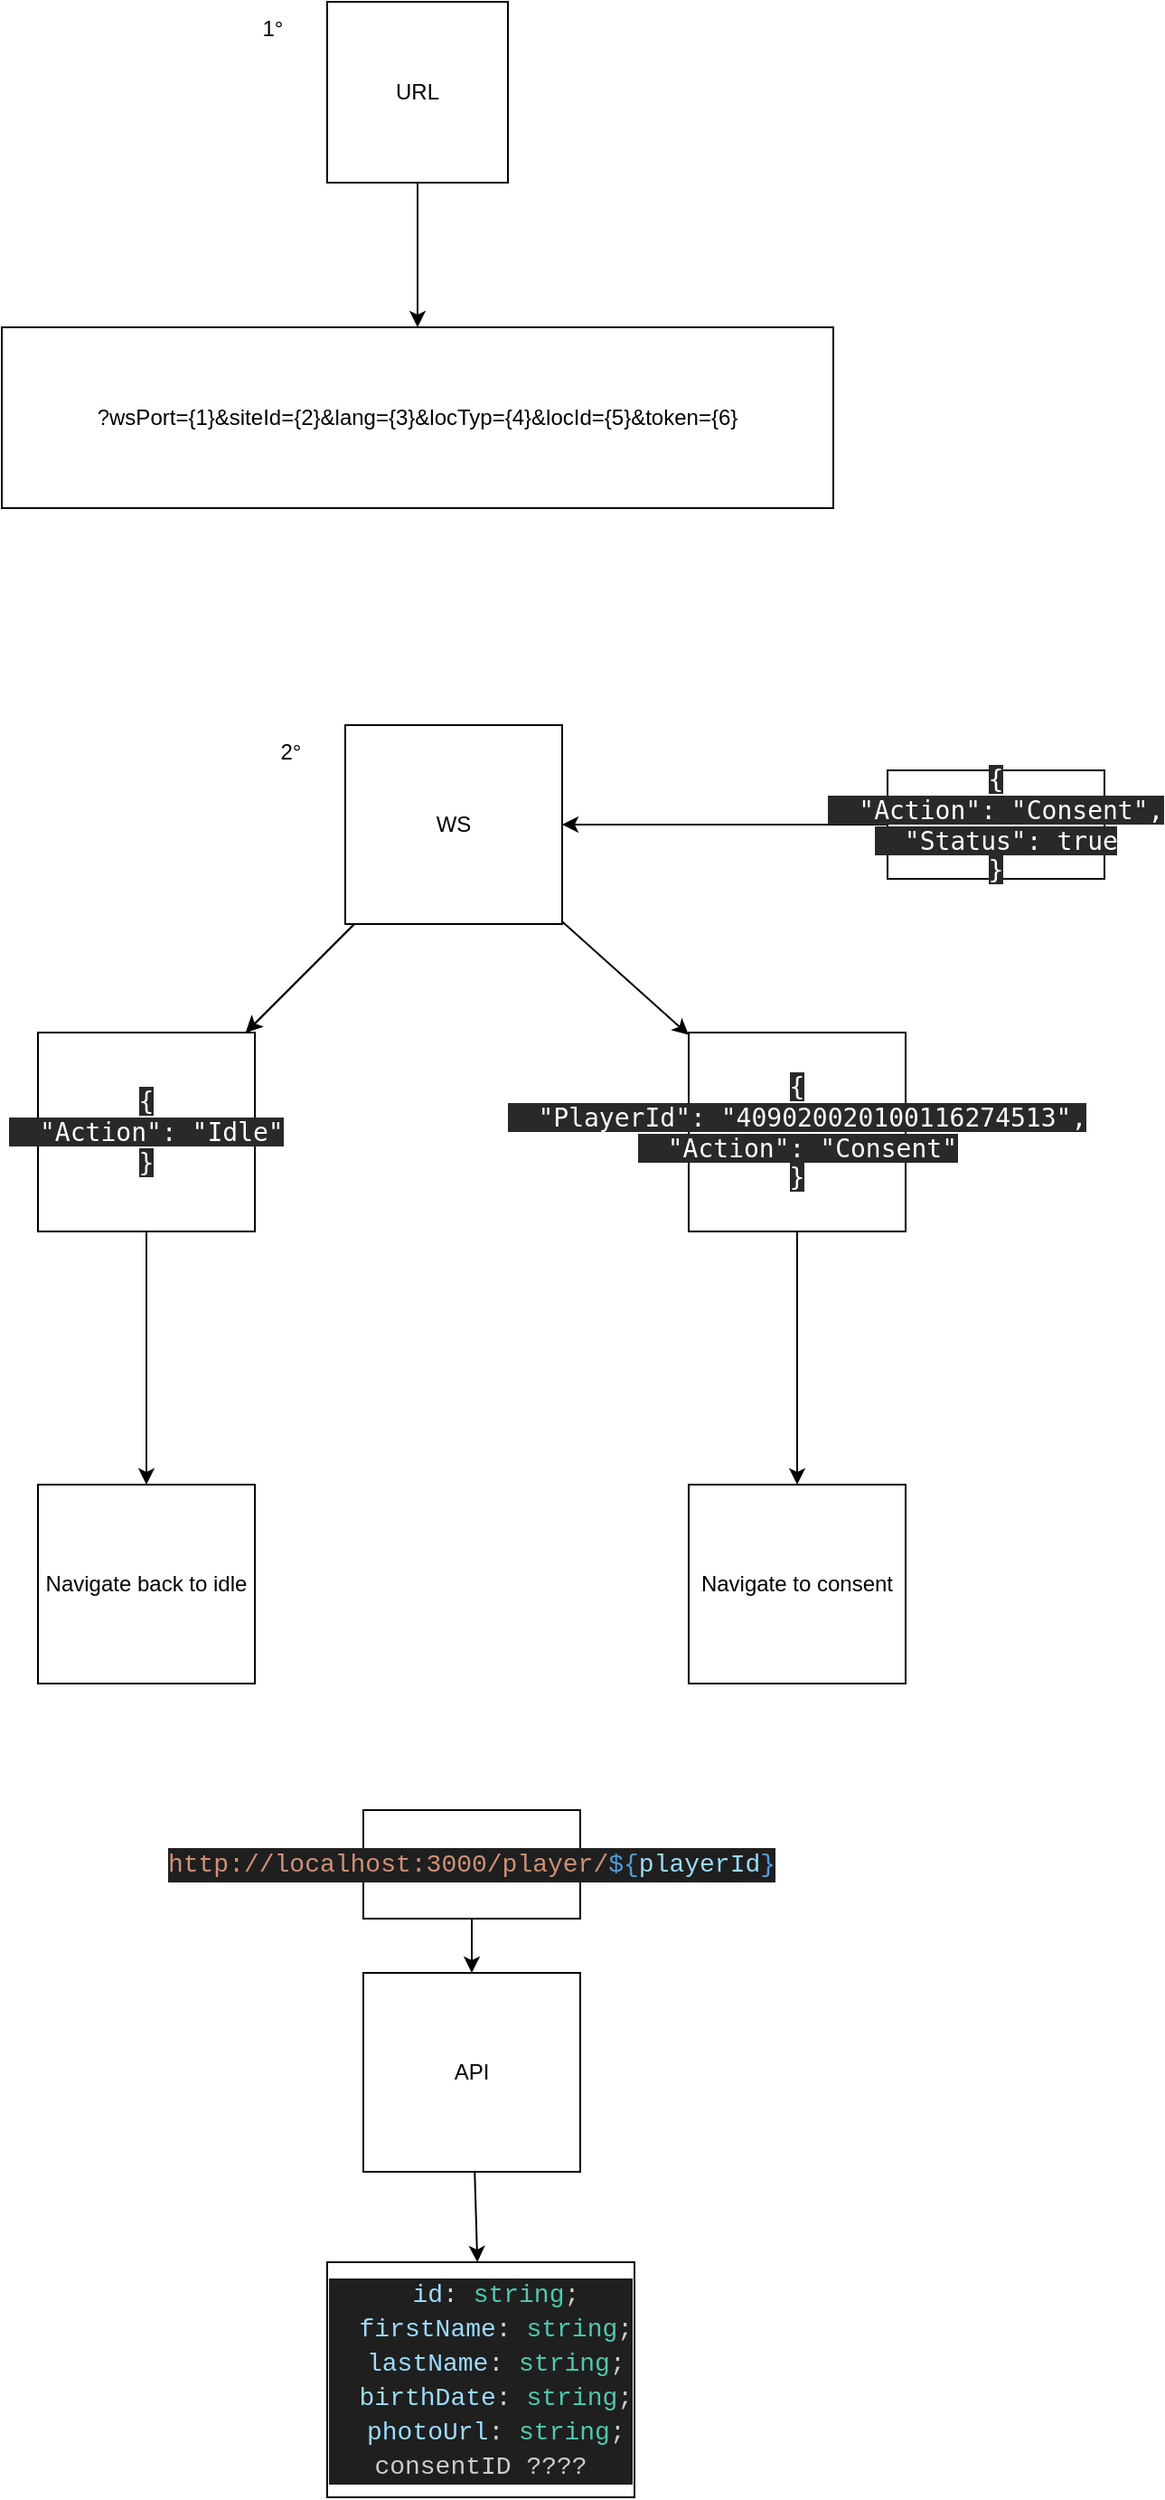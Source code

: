 <mxfile>
    <diagram id="Gdkdi3OXVVvYEZQIb-Hg" name="Page-1">
        <mxGraphModel dx="1409" dy="712" grid="1" gridSize="10" guides="1" tooltips="1" connect="1" arrows="1" fold="1" page="1" pageScale="1" pageWidth="850" pageHeight="1100" math="0" shadow="0">
            <root>
                <mxCell id="0"/>
                <mxCell id="1" parent="0"/>
                <mxCell id="5" value="" style="edgeStyle=none;html=1;" parent="1" source="2" target="4" edge="1">
                    <mxGeometry relative="1" as="geometry"/>
                </mxCell>
                <mxCell id="2" value="URL" style="rounded=0;whiteSpace=wrap;html=1;" parent="1" vertex="1">
                    <mxGeometry x="40" y="280" width="100" height="100" as="geometry"/>
                </mxCell>
                <mxCell id="4" value="&lt;span data-teams=&quot;true&quot;&gt;?wsPort={1}&amp;amp;siteId={2}&amp;amp;lang={3}&amp;amp;locTyp={4}&amp;amp;locId={5}&amp;amp;token={6}&lt;/span&gt;" style="rounded=0;whiteSpace=wrap;html=1;" parent="1" vertex="1">
                    <mxGeometry x="-140" y="460" width="460" height="100" as="geometry"/>
                </mxCell>
                <mxCell id="11" value="" style="edgeStyle=none;html=1;" parent="1" source="7" target="10" edge="1">
                    <mxGeometry relative="1" as="geometry"/>
                </mxCell>
                <mxCell id="14" value="" style="edgeStyle=none;html=1;" parent="1" source="7" target="10" edge="1">
                    <mxGeometry relative="1" as="geometry"/>
                </mxCell>
                <mxCell id="16" value="" style="edgeStyle=none;html=1;" parent="1" source="7" target="15" edge="1">
                    <mxGeometry relative="1" as="geometry"/>
                </mxCell>
                <mxCell id="7" value="WS" style="rounded=0;whiteSpace=wrap;html=1;" parent="1" vertex="1">
                    <mxGeometry x="50" y="680" width="120" height="110" as="geometry"/>
                </mxCell>
                <mxCell id="8" value="1°" style="text;html=1;align=center;verticalAlign=middle;whiteSpace=wrap;rounded=0;" parent="1" vertex="1">
                    <mxGeometry x="-20" y="280" width="60" height="30" as="geometry"/>
                </mxCell>
                <mxCell id="9" value="2°" style="text;html=1;align=center;verticalAlign=middle;whiteSpace=wrap;rounded=0;" parent="1" vertex="1">
                    <mxGeometry x="-10" y="680" width="60" height="30" as="geometry"/>
                </mxCell>
                <mxCell id="18" value="" style="edgeStyle=none;html=1;" parent="1" source="10" target="17" edge="1">
                    <mxGeometry relative="1" as="geometry"/>
                </mxCell>
                <mxCell id="10" value="&lt;span style=&quot;color: rgb(255, 255, 255); font-family: &amp;quot;Cascadia Mono&amp;quot;, Consolas, ui-monospace, Menlo, Monaco, monospace; font-size: 14px; text-align: start; white-space: pre; background-color: rgb(41, 41, 41);&quot;&gt;{&lt;/span&gt;&lt;br style=&quot;-webkit-font-smoothing: antialiased; box-sizing: border-box; color: rgb(255, 255, 255); font-family: &amp;quot;Cascadia Mono&amp;quot;, Consolas, ui-monospace, Menlo, Monaco, monospace; font-size: 14px; text-align: start; white-space: pre;&quot;&gt;&lt;span style=&quot;color: rgb(255, 255, 255); font-family: &amp;quot;Cascadia Mono&amp;quot;, Consolas, ui-monospace, Menlo, Monaco, monospace; font-size: 14px; text-align: start; white-space: pre; background-color: rgb(41, 41, 41);&quot;&gt;&amp;nbsp;&amp;nbsp;&quot;Action&quot;: &quot;Idle&quot;&lt;/span&gt;&lt;br style=&quot;-webkit-font-smoothing: antialiased; box-sizing: border-box; color: rgb(255, 255, 255); font-family: &amp;quot;Cascadia Mono&amp;quot;, Consolas, ui-monospace, Menlo, Monaco, monospace; font-size: 14px; text-align: start; white-space: pre;&quot;&gt;&lt;span style=&quot;color: rgb(255, 255, 255); font-family: &amp;quot;Cascadia Mono&amp;quot;, Consolas, ui-monospace, Menlo, Monaco, monospace; font-size: 14px; text-align: start; white-space: pre; background-color: rgb(41, 41, 41);&quot;&gt;}&lt;/span&gt;" style="rounded=0;whiteSpace=wrap;html=1;" parent="1" vertex="1">
                    <mxGeometry x="-120" y="850" width="120" height="110" as="geometry"/>
                </mxCell>
                <mxCell id="20" value="" style="edgeStyle=none;html=1;" parent="1" source="15" target="19" edge="1">
                    <mxGeometry relative="1" as="geometry"/>
                </mxCell>
                <mxCell id="15" value="&lt;span style=&quot;color: rgb(255, 255, 255); font-family: &amp;quot;Cascadia Mono&amp;quot;, Consolas, ui-monospace, Menlo, Monaco, monospace; font-size: 14px; text-align: start; white-space: pre; background-color: rgb(41, 41, 41);&quot;&gt;{&lt;/span&gt;&lt;br style=&quot;-webkit-font-smoothing: antialiased; box-sizing: border-box; color: rgb(255, 255, 255); font-family: &amp;quot;Cascadia Mono&amp;quot;, Consolas, ui-monospace, Menlo, Monaco, monospace; font-size: 14px; text-align: start; white-space: pre;&quot;&gt;&lt;span style=&quot;color: rgb(255, 255, 255); font-family: &amp;quot;Cascadia Mono&amp;quot;, Consolas, ui-monospace, Menlo, Monaco, monospace; font-size: 14px; text-align: start; white-space: pre; background-color: rgb(41, 41, 41);&quot;&gt;&amp;nbsp;&amp;nbsp;&quot;PlayerId&quot;: &quot;409020020100116274513&quot;,&lt;/span&gt;&lt;br style=&quot;-webkit-font-smoothing: antialiased; box-sizing: border-box; color: rgb(255, 255, 255); font-family: &amp;quot;Cascadia Mono&amp;quot;, Consolas, ui-monospace, Menlo, Monaco, monospace; font-size: 14px; text-align: start; white-space: pre;&quot;&gt;&lt;span style=&quot;color: rgb(255, 255, 255); font-family: &amp;quot;Cascadia Mono&amp;quot;, Consolas, ui-monospace, Menlo, Monaco, monospace; font-size: 14px; text-align: start; white-space: pre; background-color: rgb(41, 41, 41);&quot;&gt;&amp;nbsp;&amp;nbsp;&quot;Action&quot;: &quot;Consent&quot;&lt;/span&gt;&lt;br style=&quot;-webkit-font-smoothing: antialiased; box-sizing: border-box; color: rgb(255, 255, 255); font-family: &amp;quot;Cascadia Mono&amp;quot;, Consolas, ui-monospace, Menlo, Monaco, monospace; font-size: 14px; text-align: start; white-space: pre;&quot;&gt;&lt;span style=&quot;color: rgb(255, 255, 255); font-family: &amp;quot;Cascadia Mono&amp;quot;, Consolas, ui-monospace, Menlo, Monaco, monospace; font-size: 14px; text-align: start; white-space: pre; background-color: rgb(41, 41, 41);&quot;&gt;}&lt;/span&gt;" style="rounded=0;whiteSpace=wrap;html=1;" parent="1" vertex="1">
                    <mxGeometry x="240" y="850" width="120" height="110" as="geometry"/>
                </mxCell>
                <mxCell id="17" value="&lt;span style=&quot;color: rgb(0, 0, 0);&quot;&gt;Navigate back to idle&lt;/span&gt;" style="rounded=0;whiteSpace=wrap;html=1;" parent="1" vertex="1">
                    <mxGeometry x="-120" y="1100" width="120" height="110" as="geometry"/>
                </mxCell>
                <mxCell id="19" value="Navigate to consent" style="rounded=0;whiteSpace=wrap;html=1;" parent="1" vertex="1">
                    <mxGeometry x="240" y="1100" width="120" height="110" as="geometry"/>
                </mxCell>
                <mxCell id="22" style="edgeStyle=none;html=1;exitX=0;exitY=0.5;exitDx=0;exitDy=0;entryX=1;entryY=0.5;entryDx=0;entryDy=0;" edge="1" parent="1" source="21" target="7">
                    <mxGeometry relative="1" as="geometry"/>
                </mxCell>
                <mxCell id="21" value="&lt;span style=&quot;color: rgb(255, 255, 255); font-family: &amp;quot;Cascadia Mono&amp;quot;, Consolas, ui-monospace, Menlo, Monaco, monospace; font-size: 14px; text-align: start; white-space: pre; background-color: rgb(41, 41, 41);&quot;&gt;{&lt;/span&gt;&lt;br style=&quot;-webkit-font-smoothing: antialiased; box-sizing: border-box; color: rgb(255, 255, 255); font-family: &amp;quot;Cascadia Mono&amp;quot;, Consolas, ui-monospace, Menlo, Monaco, monospace; font-size: 14px; text-align: start; white-space: pre;&quot;&gt;&lt;span style=&quot;color: rgb(255, 255, 255); font-family: &amp;quot;Cascadia Mono&amp;quot;, Consolas, ui-monospace, Menlo, Monaco, monospace; font-size: 14px; text-align: start; white-space: pre; background-color: rgb(41, 41, 41);&quot;&gt;&amp;nbsp;&amp;nbsp;&quot;Action&quot;: &quot;Consent&quot;,&lt;/span&gt;&lt;br style=&quot;-webkit-font-smoothing: antialiased; box-sizing: border-box; color: rgb(255, 255, 255); font-family: &amp;quot;Cascadia Mono&amp;quot;, Consolas, ui-monospace, Menlo, Monaco, monospace; font-size: 14px; text-align: start; white-space: pre;&quot;&gt;&lt;span style=&quot;color: rgb(255, 255, 255); font-family: &amp;quot;Cascadia Mono&amp;quot;, Consolas, ui-monospace, Menlo, Monaco, monospace; font-size: 14px; text-align: start; white-space: pre; background-color: rgb(41, 41, 41);&quot;&gt;&amp;nbsp;&amp;nbsp;&quot;Status&quot;: true&lt;/span&gt;&lt;br style=&quot;-webkit-font-smoothing: antialiased; box-sizing: border-box; color: rgb(255, 255, 255); font-family: &amp;quot;Cascadia Mono&amp;quot;, Consolas, ui-monospace, Menlo, Monaco, monospace; font-size: 14px; text-align: start; white-space: pre;&quot;&gt;&lt;span style=&quot;color: rgb(255, 255, 255); font-family: &amp;quot;Cascadia Mono&amp;quot;, Consolas, ui-monospace, Menlo, Monaco, monospace; font-size: 14px; text-align: start; white-space: pre; background-color: rgb(41, 41, 41);&quot;&gt;}&lt;/span&gt;" style="rounded=0;whiteSpace=wrap;html=1;" vertex="1" parent="1">
                    <mxGeometry x="350" y="705" width="120" height="60" as="geometry"/>
                </mxCell>
                <mxCell id="26" value="" style="edgeStyle=none;html=1;" edge="1" parent="1" source="24" target="25">
                    <mxGeometry relative="1" as="geometry"/>
                </mxCell>
                <mxCell id="24" value="API" style="rounded=0;whiteSpace=wrap;html=1;" vertex="1" parent="1">
                    <mxGeometry x="60" y="1370" width="120" height="110" as="geometry"/>
                </mxCell>
                <mxCell id="25" value="&lt;div style=&quot;background-color: rgb(31, 31, 31); font-family: Consolas, &amp;quot;Courier New&amp;quot;, monospace; font-size: 14px; line-height: 19px; white-space: pre; color: rgb(204, 204, 204);&quot;&gt;&lt;div style=&quot;color: light-dark(rgb(204, 204, 204), rgb(62, 62, 62));&quot;&gt;&lt;span style=&quot;color: rgb(204, 204, 204);&quot;&gt;&amp;nbsp; &lt;/span&gt;&lt;span style=&quot;color: rgb(156, 220, 254);&quot;&gt;id&lt;/span&gt;&lt;span style=&quot;color: rgb(212, 212, 212);&quot;&gt;:&lt;/span&gt;&lt;span style=&quot;color: rgb(204, 204, 204);&quot;&gt; &lt;/span&gt;&lt;span style=&quot;color: rgb(78, 201, 176);&quot;&gt;string&lt;/span&gt;&lt;span style=&quot;color: rgb(204, 204, 204);&quot;&gt;;&lt;/span&gt;&lt;/div&gt;&lt;div style=&quot;color: light-dark(rgb(204, 204, 204), rgb(62, 62, 62));&quot;&gt;&lt;span style=&quot;color: rgb(204, 204, 204);&quot;&gt;&amp;nbsp; &lt;/span&gt;&lt;span style=&quot;color: rgb(156, 220, 254);&quot;&gt;firstName&lt;/span&gt;&lt;span style=&quot;color: rgb(212, 212, 212);&quot;&gt;:&lt;/span&gt;&lt;span style=&quot;color: rgb(204, 204, 204);&quot;&gt; &lt;/span&gt;&lt;span style=&quot;color: rgb(78, 201, 176);&quot;&gt;string&lt;/span&gt;&lt;span style=&quot;color: rgb(204, 204, 204);&quot;&gt;;&lt;/span&gt;&lt;/div&gt;&lt;div style=&quot;color: light-dark(rgb(204, 204, 204), rgb(62, 62, 62));&quot;&gt;&lt;span style=&quot;color: rgb(204, 204, 204);&quot;&gt;&amp;nbsp; &lt;/span&gt;&lt;span style=&quot;color: rgb(156, 220, 254);&quot;&gt;lastName&lt;/span&gt;&lt;span style=&quot;color: rgb(212, 212, 212);&quot;&gt;:&lt;/span&gt;&lt;span style=&quot;color: rgb(204, 204, 204);&quot;&gt; &lt;/span&gt;&lt;span style=&quot;color: rgb(78, 201, 176);&quot;&gt;string&lt;/span&gt;&lt;span style=&quot;color: rgb(204, 204, 204);&quot;&gt;;&lt;/span&gt;&lt;/div&gt;&lt;div style=&quot;color: light-dark(rgb(204, 204, 204), rgb(62, 62, 62));&quot;&gt;&lt;span style=&quot;color: rgb(204, 204, 204);&quot;&gt;&amp;nbsp; &lt;/span&gt;&lt;span style=&quot;color: rgb(156, 220, 254);&quot;&gt;birthDate&lt;/span&gt;&lt;span style=&quot;color: rgb(212, 212, 212);&quot;&gt;:&lt;/span&gt;&lt;span style=&quot;color: rgb(204, 204, 204);&quot;&gt; &lt;/span&gt;&lt;span style=&quot;color: rgb(78, 201, 176);&quot;&gt;string&lt;/span&gt;&lt;span style=&quot;color: rgb(204, 204, 204);&quot;&gt;;&lt;/span&gt;&lt;/div&gt;&lt;div style=&quot;color: light-dark(rgb(204, 204, 204), rgb(62, 62, 62));&quot;&gt;&lt;span style=&quot;color: rgb(204, 204, 204);&quot;&gt;&amp;nbsp; &lt;/span&gt;&lt;span style=&quot;color: rgb(156, 220, 254);&quot;&gt;photoUrl&lt;/span&gt;&lt;span style=&quot;color: rgb(212, 212, 212);&quot;&gt;:&lt;/span&gt;&lt;span style=&quot;color: rgb(204, 204, 204);&quot;&gt; &lt;/span&gt;&lt;span style=&quot;color: rgb(78, 201, 176);&quot;&gt;string&lt;/span&gt;&lt;span style=&quot;color: rgb(204, 204, 204);&quot;&gt;;&lt;/span&gt;&lt;/div&gt;&lt;div style=&quot;color: light-dark(rgb(204, 204, 204), rgb(62, 62, 62));&quot;&gt;&lt;span style=&quot;color: rgb(204, 204, 204);&quot;&gt;consentID ????&lt;/span&gt;&lt;/div&gt;&lt;/div&gt;" style="rounded=0;whiteSpace=wrap;html=1;" vertex="1" parent="1">
                    <mxGeometry x="40" y="1530" width="170" height="130" as="geometry"/>
                </mxCell>
                <mxCell id="32" style="edgeStyle=none;html=1;exitX=0.5;exitY=1;exitDx=0;exitDy=0;entryX=0.5;entryY=0;entryDx=0;entryDy=0;" edge="1" parent="1" source="31" target="24">
                    <mxGeometry relative="1" as="geometry"/>
                </mxCell>
                <mxCell id="31" value="&lt;div style=&quot;color: rgb(204, 204, 204); background-color: rgb(31, 31, 31); font-family: Consolas, &amp;quot;Courier New&amp;quot;, monospace; font-size: 14px; line-height: 19px; white-space: pre;&quot;&gt;&lt;span style=&quot;color: #ce9178;&quot;&gt;http://localhost:3000/player/&lt;/span&gt;&lt;span style=&quot;color: #569cd6;&quot;&gt;${&lt;/span&gt;&lt;span style=&quot;color: #9cdcfe;&quot;&gt;playerId&lt;/span&gt;&lt;span style=&quot;color: #569cd6;&quot;&gt;}&lt;/span&gt;&lt;/div&gt;" style="rounded=0;whiteSpace=wrap;html=1;" vertex="1" parent="1">
                    <mxGeometry x="60" y="1280" width="120" height="60" as="geometry"/>
                </mxCell>
            </root>
        </mxGraphModel>
    </diagram>
</mxfile>
